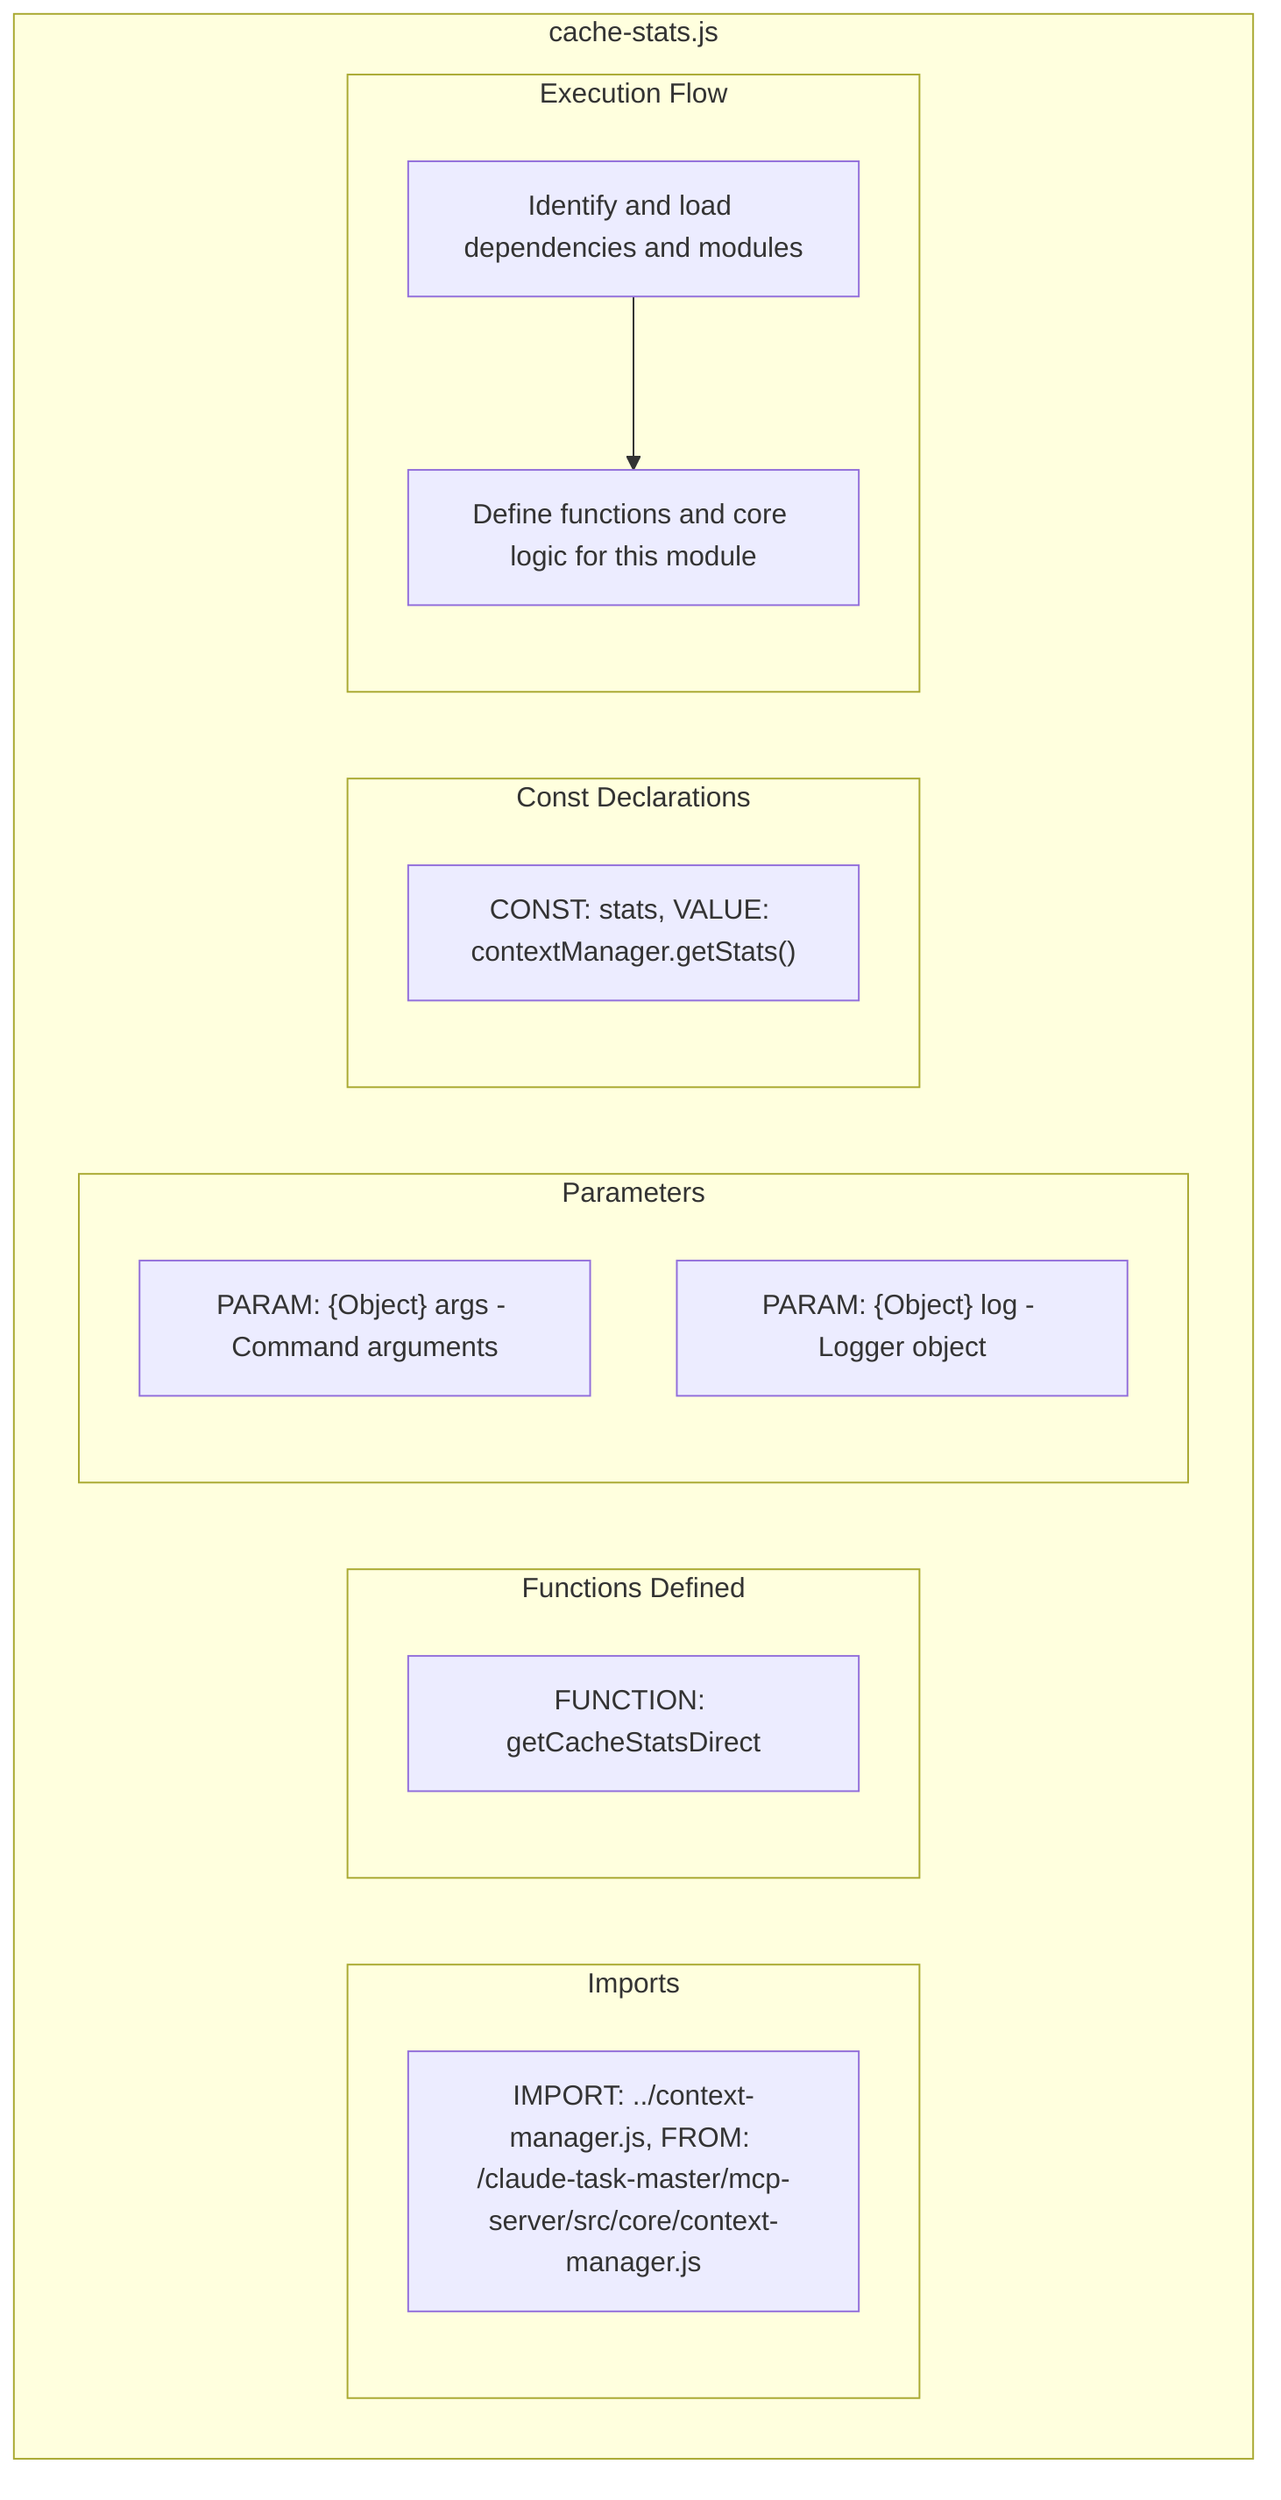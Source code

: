 flowchart TB
    subgraph Imports["Imports"]
        I1["IMPORT: ../context-manager.js, FROM: /claude-task-master/mcp-server/src/core/context-manager.js"]
    end
    subgraph FunctionsDefined["Functions Defined"]
        FU1["FUNCTION: getCacheStatsDirect"]
    end
    subgraph Parameters["Parameters"]
        P1["PARAM: {Object} args - Command arguments"]
        P2["PARAM: {Object} log - Logger object"]
    end
    subgraph Constants["Const Declarations"]
        C1["CONST: stats, VALUE: contextManager.getStats()"]
    end
    subgraph ExecutionFlow["Execution Flow"]
        FL1["Identify and load dependencies and modules"]
        FL2["Define functions and core logic for this module"]
    end
    subgraph FileName["cache-stats.js"]
        Imports
        FunctionsDefined
        Parameters
        Constants
        ExecutionFlow
    end
    FL1 --> FL2